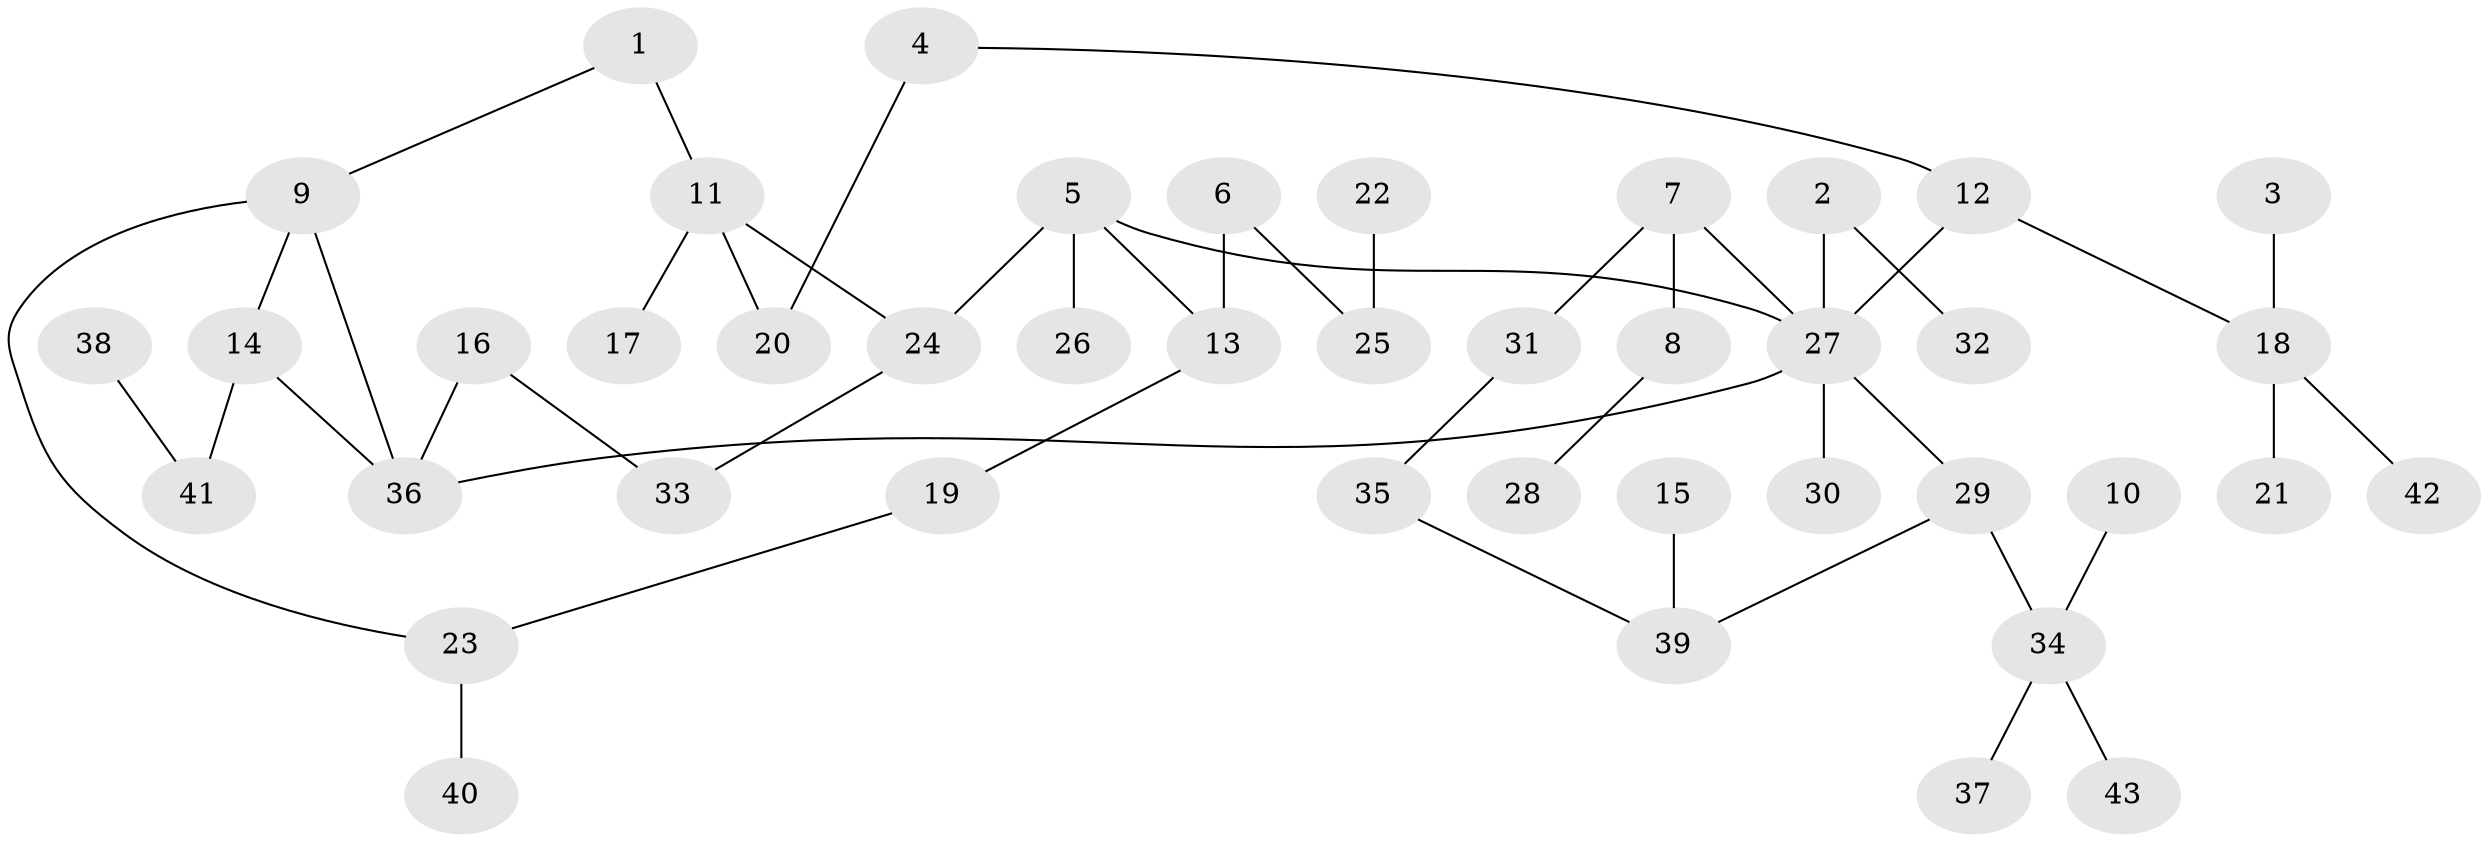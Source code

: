 // original degree distribution, {9: 0.011627906976744186, 5: 0.06976744186046512, 4: 0.09302325581395349, 2: 0.23255813953488372, 3: 0.11627906976744186, 1: 0.47674418604651164}
// Generated by graph-tools (version 1.1) at 2025/01/03/09/25 03:01:08]
// undirected, 43 vertices, 48 edges
graph export_dot {
graph [start="1"]
  node [color=gray90,style=filled];
  1;
  2;
  3;
  4;
  5;
  6;
  7;
  8;
  9;
  10;
  11;
  12;
  13;
  14;
  15;
  16;
  17;
  18;
  19;
  20;
  21;
  22;
  23;
  24;
  25;
  26;
  27;
  28;
  29;
  30;
  31;
  32;
  33;
  34;
  35;
  36;
  37;
  38;
  39;
  40;
  41;
  42;
  43;
  1 -- 9 [weight=1.0];
  1 -- 11 [weight=1.0];
  2 -- 27 [weight=1.0];
  2 -- 32 [weight=1.0];
  3 -- 18 [weight=1.0];
  4 -- 12 [weight=1.0];
  4 -- 20 [weight=1.0];
  5 -- 13 [weight=1.0];
  5 -- 24 [weight=1.0];
  5 -- 26 [weight=1.0];
  5 -- 27 [weight=1.0];
  6 -- 13 [weight=1.0];
  6 -- 25 [weight=1.0];
  7 -- 8 [weight=1.0];
  7 -- 27 [weight=1.0];
  7 -- 31 [weight=1.0];
  8 -- 28 [weight=1.0];
  9 -- 14 [weight=1.0];
  9 -- 23 [weight=1.0];
  9 -- 36 [weight=1.0];
  10 -- 34 [weight=1.0];
  11 -- 17 [weight=1.0];
  11 -- 20 [weight=1.0];
  11 -- 24 [weight=1.0];
  12 -- 18 [weight=1.0];
  12 -- 27 [weight=1.0];
  13 -- 19 [weight=1.0];
  14 -- 36 [weight=1.0];
  14 -- 41 [weight=1.0];
  15 -- 39 [weight=1.0];
  16 -- 33 [weight=1.0];
  16 -- 36 [weight=1.0];
  18 -- 21 [weight=1.0];
  18 -- 42 [weight=1.0];
  19 -- 23 [weight=1.0];
  22 -- 25 [weight=1.0];
  23 -- 40 [weight=1.0];
  24 -- 33 [weight=1.0];
  27 -- 29 [weight=1.0];
  27 -- 30 [weight=1.0];
  27 -- 36 [weight=1.0];
  29 -- 34 [weight=1.0];
  29 -- 39 [weight=1.0];
  31 -- 35 [weight=1.0];
  34 -- 37 [weight=1.0];
  34 -- 43 [weight=1.0];
  35 -- 39 [weight=1.0];
  38 -- 41 [weight=1.0];
}

